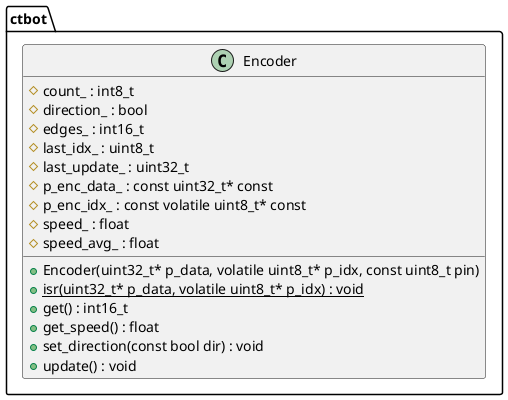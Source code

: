 @startuml encoder

namespace ctbot {
    class Encoder {
        +Encoder(uint32_t* p_data, volatile uint8_t* p_idx, const uint8_t pin)
        +{static} isr(uint32_t* p_data, volatile uint8_t* p_idx) : void
        +get() : int16_t
        +get_speed() : float
        +set_direction(const bool dir) : void
        +update() : void
        #count_ : int8_t
        #direction_ : bool
        #edges_ : int16_t
        #last_idx_ : uint8_t
        #last_update_ : uint32_t
        #p_enc_data_ : const uint32_t* const
        #p_enc_idx_ : const volatile uint8_t* const
        #speed_ : float
        #speed_avg_ : float
    }
}

@enduml
